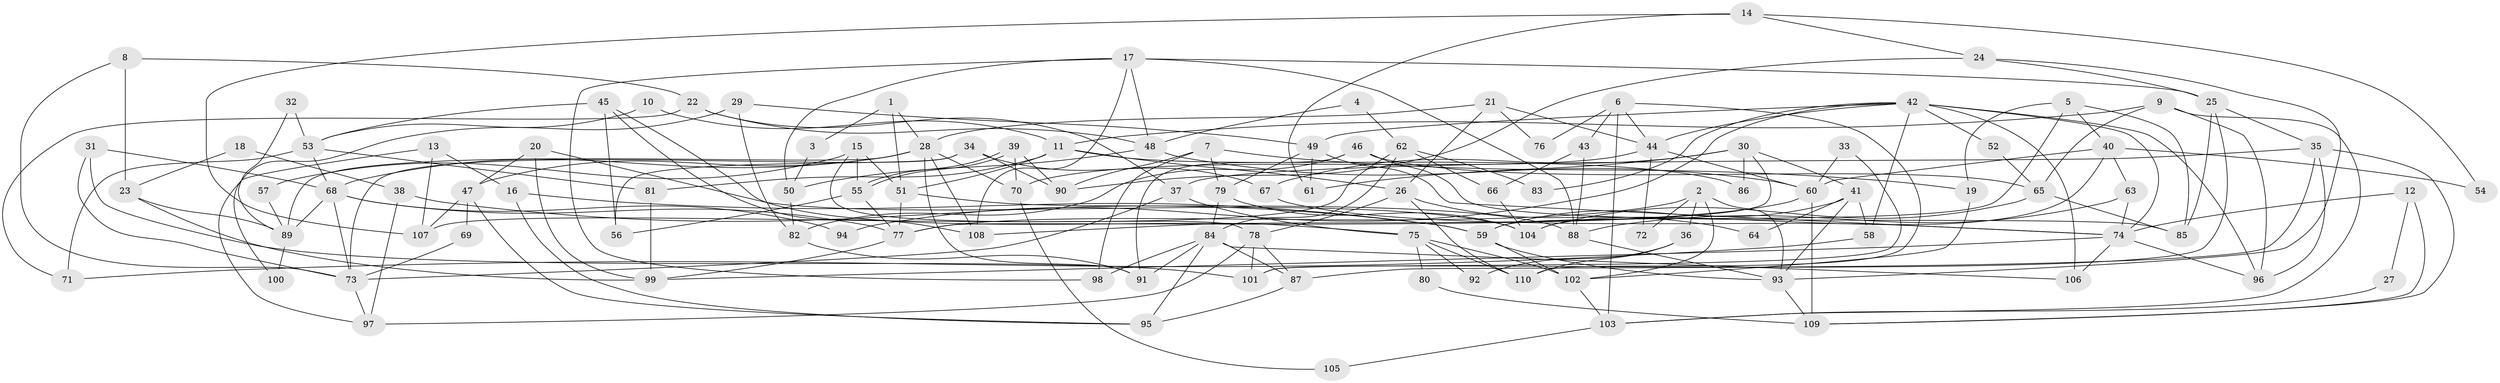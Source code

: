 // Generated by graph-tools (version 1.1) at 2025/02/03/09/25 03:02:01]
// undirected, 110 vertices, 220 edges
graph export_dot {
graph [start="1"]
  node [color=gray90,style=filled];
  1;
  2;
  3;
  4;
  5;
  6;
  7;
  8;
  9;
  10;
  11;
  12;
  13;
  14;
  15;
  16;
  17;
  18;
  19;
  20;
  21;
  22;
  23;
  24;
  25;
  26;
  27;
  28;
  29;
  30;
  31;
  32;
  33;
  34;
  35;
  36;
  37;
  38;
  39;
  40;
  41;
  42;
  43;
  44;
  45;
  46;
  47;
  48;
  49;
  50;
  51;
  52;
  53;
  54;
  55;
  56;
  57;
  58;
  59;
  60;
  61;
  62;
  63;
  64;
  65;
  66;
  67;
  68;
  69;
  70;
  71;
  72;
  73;
  74;
  75;
  76;
  77;
  78;
  79;
  80;
  81;
  82;
  83;
  84;
  85;
  86;
  87;
  88;
  89;
  90;
  91;
  92;
  93;
  94;
  95;
  96;
  97;
  98;
  99;
  100;
  101;
  102;
  103;
  104;
  105;
  106;
  107;
  108;
  109;
  110;
  1 -- 28;
  1 -- 51;
  1 -- 3;
  2 -- 93;
  2 -- 102;
  2 -- 36;
  2 -- 72;
  2 -- 77;
  3 -- 50;
  4 -- 62;
  4 -- 48;
  5 -- 85;
  5 -- 40;
  5 -- 19;
  5 -- 59;
  6 -- 44;
  6 -- 110;
  6 -- 43;
  6 -- 76;
  6 -- 103;
  7 -- 19;
  7 -- 79;
  7 -- 90;
  7 -- 98;
  8 -- 22;
  8 -- 73;
  8 -- 23;
  9 -- 65;
  9 -- 96;
  9 -- 11;
  9 -- 103;
  10 -- 11;
  10 -- 53;
  11 -- 51;
  11 -- 26;
  11 -- 81;
  11 -- 86;
  12 -- 109;
  12 -- 74;
  12 -- 27;
  13 -- 107;
  13 -- 97;
  13 -- 16;
  14 -- 61;
  14 -- 107;
  14 -- 24;
  14 -- 54;
  15 -- 51;
  15 -- 55;
  15 -- 57;
  15 -- 78;
  16 -- 59;
  16 -- 95;
  17 -- 25;
  17 -- 98;
  17 -- 48;
  17 -- 50;
  17 -- 88;
  17 -- 108;
  18 -- 38;
  18 -- 23;
  19 -- 102;
  20 -- 104;
  20 -- 99;
  20 -- 47;
  21 -- 44;
  21 -- 28;
  21 -- 26;
  21 -- 76;
  22 -- 48;
  22 -- 37;
  22 -- 71;
  23 -- 89;
  23 -- 99;
  24 -- 90;
  24 -- 25;
  24 -- 93;
  25 -- 35;
  25 -- 85;
  25 -- 101;
  26 -- 64;
  26 -- 78;
  26 -- 110;
  27 -- 103;
  28 -- 47;
  28 -- 68;
  28 -- 70;
  28 -- 89;
  28 -- 91;
  28 -- 108;
  29 -- 49;
  29 -- 82;
  29 -- 100;
  30 -- 41;
  30 -- 77;
  30 -- 61;
  30 -- 67;
  30 -- 86;
  31 -- 101;
  31 -- 73;
  31 -- 68;
  32 -- 53;
  32 -- 89;
  33 -- 101;
  33 -- 60;
  34 -- 67;
  34 -- 56;
  34 -- 73;
  34 -- 90;
  35 -- 87;
  35 -- 96;
  35 -- 37;
  35 -- 109;
  36 -- 110;
  36 -- 92;
  37 -- 73;
  37 -- 75;
  38 -- 59;
  38 -- 97;
  39 -- 90;
  39 -- 55;
  39 -- 55;
  39 -- 70;
  40 -- 104;
  40 -- 60;
  40 -- 54;
  40 -- 63;
  41 -- 93;
  41 -- 59;
  41 -- 58;
  41 -- 64;
  42 -- 44;
  42 -- 58;
  42 -- 49;
  42 -- 52;
  42 -- 74;
  42 -- 83;
  42 -- 94;
  42 -- 96;
  42 -- 106;
  43 -- 88;
  43 -- 66;
  44 -- 60;
  44 -- 70;
  44 -- 72;
  45 -- 53;
  45 -- 108;
  45 -- 56;
  45 -- 75;
  46 -- 91;
  46 -- 82;
  46 -- 65;
  46 -- 85;
  47 -- 95;
  47 -- 69;
  47 -- 107;
  48 -- 60;
  48 -- 50;
  49 -- 74;
  49 -- 61;
  49 -- 79;
  50 -- 82;
  51 -- 88;
  51 -- 77;
  52 -- 65;
  53 -- 68;
  53 -- 81;
  53 -- 71;
  55 -- 77;
  55 -- 56;
  57 -- 89;
  58 -- 71;
  59 -- 102;
  59 -- 93;
  60 -- 109;
  60 -- 108;
  62 -- 66;
  62 -- 84;
  62 -- 83;
  62 -- 107;
  63 -- 88;
  63 -- 74;
  65 -- 85;
  65 -- 104;
  66 -- 104;
  67 -- 74;
  68 -- 77;
  68 -- 73;
  68 -- 89;
  68 -- 94;
  69 -- 73;
  70 -- 105;
  73 -- 97;
  74 -- 96;
  74 -- 99;
  74 -- 106;
  75 -- 80;
  75 -- 92;
  75 -- 102;
  75 -- 110;
  77 -- 99;
  78 -- 87;
  78 -- 97;
  78 -- 101;
  79 -- 84;
  79 -- 104;
  80 -- 109;
  81 -- 99;
  82 -- 91;
  84 -- 95;
  84 -- 106;
  84 -- 87;
  84 -- 91;
  84 -- 98;
  87 -- 95;
  88 -- 93;
  89 -- 100;
  93 -- 109;
  102 -- 103;
  103 -- 105;
}
